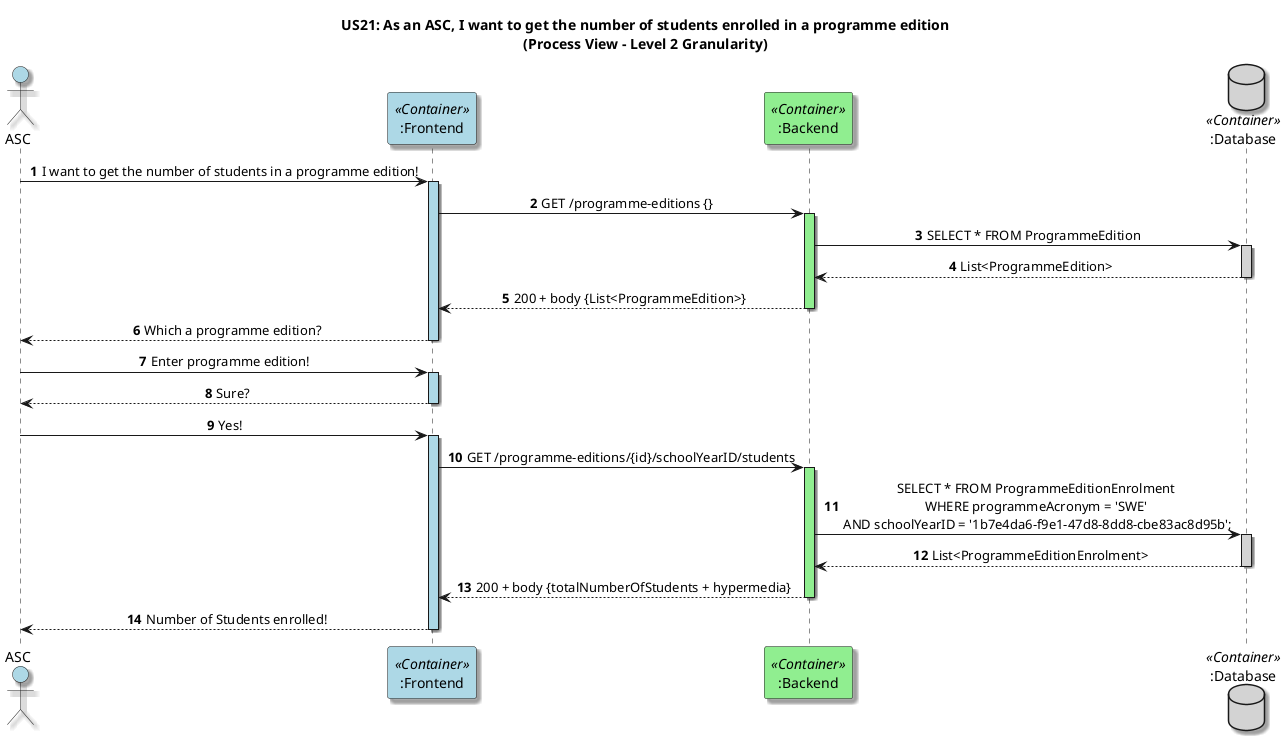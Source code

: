 @startuml

title US21: As an ASC, I want to get the number of students enrolled in a programme edition\n(Process View - Level 2 Granularity)

autonumber

skinparam defaultTextAlignment center
skinparam shadowing true

actor ASC #lightblue
participant ":Frontend" as FE <<Container>> #lightblue
participant ":Backend" as BE <<Container>> #LightGreen
database ":Database" as DB <<Container>> #LightGray

ASC -> FE: I want to get the number of students in a programme edition!
activate FE #LightBlue

FE -> BE: GET /programme-editions {}
activate BE #LightGreen

BE -> DB: SELECT * FROM ProgrammeEdition
activate DB #LightGray

DB --> BE: List<ProgrammeEdition>
deactivate DB

BE --> FE: 200 + body {List<ProgrammeEdition>}
deactivate BE

FE --> ASC: Which a programme edition?
deactivate FE

ASC -> FE: Enter programme edition!
activate FE #LightBlue

FE --> ASC: Sure?
deactivate FE

ASC -> FE: Yes!
activate FE #LightBlue

FE -> BE: GET /programme-editions/{id}/schoolYearID/students
activate BE #LightGreen

BE -> DB: SELECT * FROM ProgrammeEditionEnrolment \nWHERE programmeAcronym = 'SWE' \nAND schoolYearID = '1b7e4da6-f9e1-47d8-8dd8-cbe83ac8d95b';
activate DB #LightGray

DB --> BE: List<ProgrammeEditionEnrolment>
deactivate DB


BE --> FE: 200 + body {totalNumberOfStudents + hypermedia}
deactivate BE

FE --> ASC: Number of Students enrolled!
deactivate FE

@enduml
